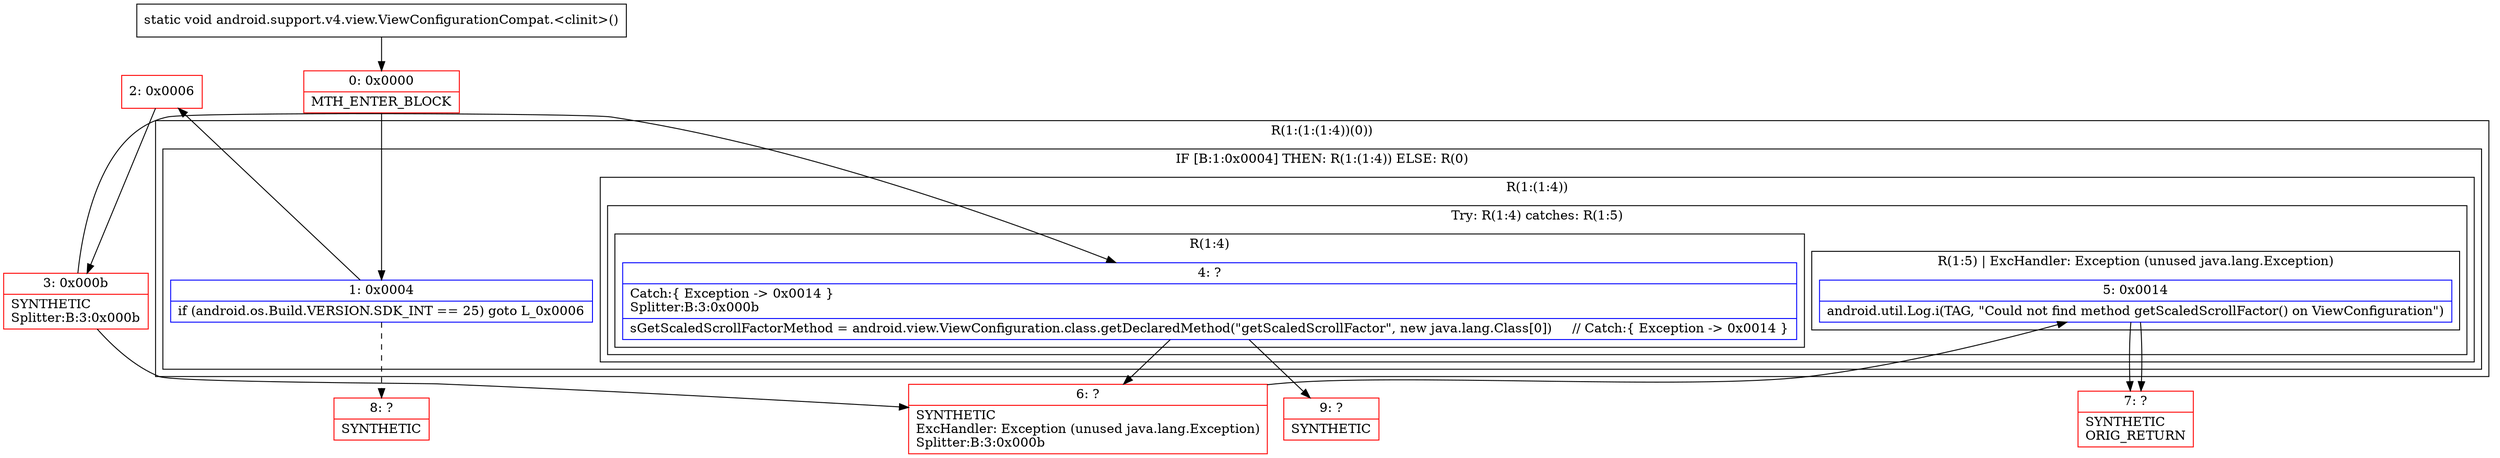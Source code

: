 digraph "CFG forandroid.support.v4.view.ViewConfigurationCompat.\<clinit\>()V" {
subgraph cluster_Region_633010555 {
label = "R(1:(1:(1:4))(0))";
node [shape=record,color=blue];
subgraph cluster_IfRegion_490832747 {
label = "IF [B:1:0x0004] THEN: R(1:(1:4)) ELSE: R(0)";
node [shape=record,color=blue];
Node_1 [shape=record,label="{1\:\ 0x0004|if (android.os.Build.VERSION.SDK_INT == 25) goto L_0x0006\l}"];
subgraph cluster_Region_1816110764 {
label = "R(1:(1:4))";
node [shape=record,color=blue];
subgraph cluster_TryCatchRegion_744756778 {
label = "Try: R(1:4) catches: R(1:5)";
node [shape=record,color=blue];
subgraph cluster_Region_1592214524 {
label = "R(1:4)";
node [shape=record,color=blue];
Node_4 [shape=record,label="{4\:\ ?|Catch:\{ Exception \-\> 0x0014 \}\lSplitter:B:3:0x000b\l|sGetScaledScrollFactorMethod = android.view.ViewConfiguration.class.getDeclaredMethod(\"getScaledScrollFactor\", new java.lang.Class[0])     \/\/ Catch:\{ Exception \-\> 0x0014 \}\l}"];
}
subgraph cluster_Region_1336727952 {
label = "R(1:5) | ExcHandler: Exception (unused java.lang.Exception)\l";
node [shape=record,color=blue];
Node_5 [shape=record,label="{5\:\ 0x0014|android.util.Log.i(TAG, \"Could not find method getScaledScrollFactor() on ViewConfiguration\")\l}"];
}
}
}
subgraph cluster_Region_1580665871 {
label = "R(0)";
node [shape=record,color=blue];
}
}
}
subgraph cluster_Region_1336727952 {
label = "R(1:5) | ExcHandler: Exception (unused java.lang.Exception)\l";
node [shape=record,color=blue];
Node_5 [shape=record,label="{5\:\ 0x0014|android.util.Log.i(TAG, \"Could not find method getScaledScrollFactor() on ViewConfiguration\")\l}"];
}
Node_0 [shape=record,color=red,label="{0\:\ 0x0000|MTH_ENTER_BLOCK\l}"];
Node_2 [shape=record,color=red,label="{2\:\ 0x0006}"];
Node_3 [shape=record,color=red,label="{3\:\ 0x000b|SYNTHETIC\lSplitter:B:3:0x000b\l}"];
Node_6 [shape=record,color=red,label="{6\:\ ?|SYNTHETIC\lExcHandler: Exception (unused java.lang.Exception)\lSplitter:B:3:0x000b\l}"];
Node_7 [shape=record,color=red,label="{7\:\ ?|SYNTHETIC\lORIG_RETURN\l}"];
Node_8 [shape=record,color=red,label="{8\:\ ?|SYNTHETIC\l}"];
Node_9 [shape=record,color=red,label="{9\:\ ?|SYNTHETIC\l}"];
MethodNode[shape=record,label="{static void android.support.v4.view.ViewConfigurationCompat.\<clinit\>() }"];
MethodNode -> Node_0;
Node_1 -> Node_2;
Node_1 -> Node_8[style=dashed];
Node_4 -> Node_6;
Node_4 -> Node_9;
Node_5 -> Node_7;
Node_5 -> Node_7;
Node_0 -> Node_1;
Node_2 -> Node_3;
Node_3 -> Node_4;
Node_3 -> Node_6;
Node_6 -> Node_5;
}

